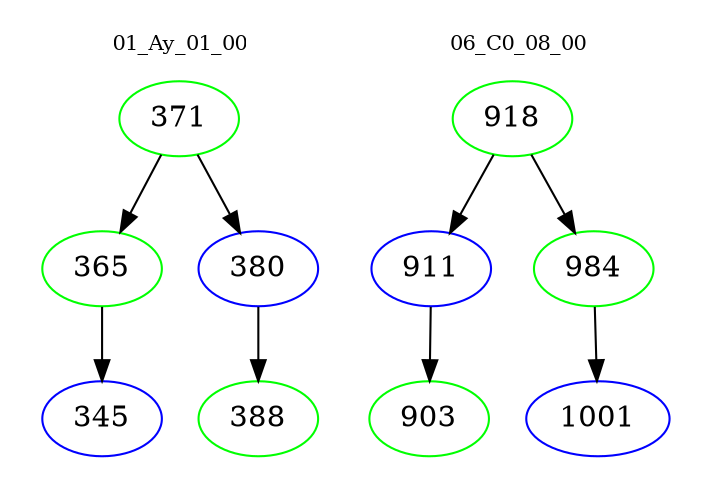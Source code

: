 digraph{
subgraph cluster_0 {
color = white
label = "01_Ay_01_00";
fontsize=10;
T0_371 [label="371", color="green"]
T0_371 -> T0_365 [color="black"]
T0_365 [label="365", color="green"]
T0_365 -> T0_345 [color="black"]
T0_345 [label="345", color="blue"]
T0_371 -> T0_380 [color="black"]
T0_380 [label="380", color="blue"]
T0_380 -> T0_388 [color="black"]
T0_388 [label="388", color="green"]
}
subgraph cluster_1 {
color = white
label = "06_C0_08_00";
fontsize=10;
T1_918 [label="918", color="green"]
T1_918 -> T1_911 [color="black"]
T1_911 [label="911", color="blue"]
T1_911 -> T1_903 [color="black"]
T1_903 [label="903", color="green"]
T1_918 -> T1_984 [color="black"]
T1_984 [label="984", color="green"]
T1_984 -> T1_1001 [color="black"]
T1_1001 [label="1001", color="blue"]
}
}
